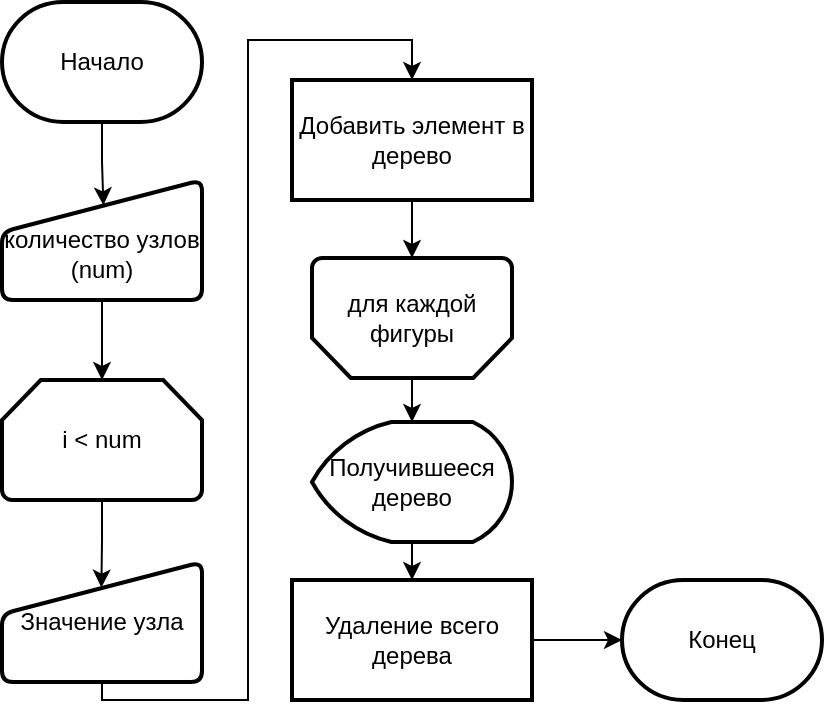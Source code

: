 <mxfile version="16.5.1" type="device"><diagram name="2_1" id="AGk9PsbKG4yfcmLNKomX"><mxGraphModel dx="981" dy="597" grid="1" gridSize="10" guides="1" tooltips="1" connect="1" arrows="1" fold="1" page="1" pageScale="1" pageWidth="827" pageHeight="583" math="0" shadow="0"><root><mxCell id="_mP06q21zTchJCsDbkNZ-0"/><mxCell id="_mP06q21zTchJCsDbkNZ-1" parent="_mP06q21zTchJCsDbkNZ-0"/><mxCell id="_mP06q21zTchJCsDbkNZ-3" value="Начало" style="strokeWidth=2;html=1;shape=mxgraph.flowchart.terminator;whiteSpace=wrap;" parent="_mP06q21zTchJCsDbkNZ-1" vertex="1"><mxGeometry x="90" y="11" width="100" height="60" as="geometry"/></mxCell><mxCell id="kWQ6_zqu6AqxRDms9JBk-34" style="edgeStyle=orthogonalEdgeStyle;rounded=0;orthogonalLoop=1;jettySize=auto;html=1;strokeWidth=1;exitX=0.5;exitY=1;exitDx=0;exitDy=0;exitPerimeter=0;entryX=0.507;entryY=0.211;entryDx=0;entryDy=0;entryPerimeter=0;" parent="_mP06q21zTchJCsDbkNZ-1" source="_mP06q21zTchJCsDbkNZ-3" edge="1" target="x7VUAeS50ySYtkC6R8WO-0"><mxGeometry relative="1" as="geometry"><mxPoint x="140" y="149.0" as="sourcePoint"/><mxPoint x="139" y="182" as="targetPoint"/></mxGeometry></mxCell><mxCell id="kWQ6_zqu6AqxRDms9JBk-35" style="edgeStyle=orthogonalEdgeStyle;rounded=0;orthogonalLoop=1;jettySize=auto;html=1;entryX=0.5;entryY=0;entryDx=0;entryDy=0;entryPerimeter=0;strokeWidth=1;" parent="_mP06q21zTchJCsDbkNZ-1" source="x7VUAeS50ySYtkC6R8WO-0" target="kWQ6_zqu6AqxRDms9JBk-0" edge="1"><mxGeometry relative="1" as="geometry"/></mxCell><mxCell id="x7VUAeS50ySYtkC6R8WO-0" value="&lt;br&gt;количество узлов (num)" style="html=1;strokeWidth=2;shape=manualInput;whiteSpace=wrap;rounded=1;size=26;arcSize=11;" parent="_mP06q21zTchJCsDbkNZ-1" vertex="1"><mxGeometry x="90" y="100" width="100" height="60" as="geometry"/></mxCell><mxCell id="q8JCa7H5dC9sdMST4Gd3-3" style="edgeStyle=orthogonalEdgeStyle;rounded=0;orthogonalLoop=1;jettySize=auto;html=1;entryX=0.497;entryY=0.213;entryDx=0;entryDy=0;entryPerimeter=0;" edge="1" parent="_mP06q21zTchJCsDbkNZ-1" source="kWQ6_zqu6AqxRDms9JBk-0" target="kWQ6_zqu6AqxRDms9JBk-1"><mxGeometry relative="1" as="geometry"/></mxCell><mxCell id="kWQ6_zqu6AqxRDms9JBk-0" value="i &amp;lt; num" style="strokeWidth=2;html=1;shape=mxgraph.flowchart.loop_limit;whiteSpace=wrap;" parent="_mP06q21zTchJCsDbkNZ-1" vertex="1"><mxGeometry x="90" y="200" width="100" height="60" as="geometry"/></mxCell><mxCell id="q8JCa7H5dC9sdMST4Gd3-4" style="edgeStyle=orthogonalEdgeStyle;rounded=0;orthogonalLoop=1;jettySize=auto;html=1;entryX=0.5;entryY=0;entryDx=0;entryDy=0;" edge="1" parent="_mP06q21zTchJCsDbkNZ-1" source="kWQ6_zqu6AqxRDms9JBk-1" target="q8JCa7H5dC9sdMST4Gd3-1"><mxGeometry relative="1" as="geometry"><Array as="points"><mxPoint x="140" y="360"/><mxPoint x="213" y="360"/><mxPoint x="213" y="30"/><mxPoint x="295" y="30"/></Array></mxGeometry></mxCell><mxCell id="kWQ6_zqu6AqxRDms9JBk-1" value="Значение узла" style="html=1;strokeWidth=2;shape=manualInput;whiteSpace=wrap;rounded=1;size=26;arcSize=11;" parent="_mP06q21zTchJCsDbkNZ-1" vertex="1"><mxGeometry x="90" y="291" width="100" height="60" as="geometry"/></mxCell><mxCell id="q8JCa7H5dC9sdMST4Gd3-6" style="edgeStyle=orthogonalEdgeStyle;rounded=0;orthogonalLoop=1;jettySize=auto;html=1;" edge="1" parent="_mP06q21zTchJCsDbkNZ-1" source="m7eqk_oekFuUnLVWJfVQ-0" target="q8JCa7H5dC9sdMST4Gd3-5"><mxGeometry relative="1" as="geometry"/></mxCell><mxCell id="m7eqk_oekFuUnLVWJfVQ-0" value="для каждой фигуры" style="strokeWidth=2;html=1;shape=mxgraph.flowchart.loop_limit;whiteSpace=wrap;direction=west;" parent="_mP06q21zTchJCsDbkNZ-1" vertex="1"><mxGeometry x="245" y="139" width="100" height="60" as="geometry"/></mxCell><mxCell id="m7eqk_oekFuUnLVWJfVQ-12" style="edgeStyle=orthogonalEdgeStyle;rounded=0;orthogonalLoop=1;jettySize=auto;html=1;entryX=0.5;entryY=1;entryDx=0;entryDy=0;entryPerimeter=0;" parent="_mP06q21zTchJCsDbkNZ-1" source="q8JCa7H5dC9sdMST4Gd3-1" target="m7eqk_oekFuUnLVWJfVQ-0" edge="1"><mxGeometry relative="1" as="geometry"><mxPoint x="295" y="199" as="sourcePoint"/></mxGeometry></mxCell><mxCell id="iL8_0BQP-dy-cd7QoR6_-12" value="Конец" style="strokeWidth=2;html=1;shape=mxgraph.flowchart.terminator;whiteSpace=wrap;" parent="_mP06q21zTchJCsDbkNZ-1" vertex="1"><mxGeometry x="400" y="300" width="100" height="60" as="geometry"/></mxCell><mxCell id="q8JCa7H5dC9sdMST4Gd3-8" style="edgeStyle=orthogonalEdgeStyle;rounded=0;orthogonalLoop=1;jettySize=auto;html=1;entryX=0;entryY=0.5;entryDx=0;entryDy=0;entryPerimeter=0;" edge="1" parent="_mP06q21zTchJCsDbkNZ-1" source="q8JCa7H5dC9sdMST4Gd3-0" target="iL8_0BQP-dy-cd7QoR6_-12"><mxGeometry relative="1" as="geometry"/></mxCell><mxCell id="q8JCa7H5dC9sdMST4Gd3-0" value="Удаление всего дерева" style="rounded=0;whiteSpace=wrap;html=1;strokeWidth=2;" vertex="1" parent="_mP06q21zTchJCsDbkNZ-1"><mxGeometry x="235" y="300" width="120" height="60" as="geometry"/></mxCell><mxCell id="q8JCa7H5dC9sdMST4Gd3-1" value="Добавить элемент в дерево" style="rounded=0;whiteSpace=wrap;html=1;strokeWidth=2;" vertex="1" parent="_mP06q21zTchJCsDbkNZ-1"><mxGeometry x="235" y="50" width="120" height="60" as="geometry"/></mxCell><mxCell id="q8JCa7H5dC9sdMST4Gd3-7" style="edgeStyle=orthogonalEdgeStyle;rounded=0;orthogonalLoop=1;jettySize=auto;html=1;" edge="1" parent="_mP06q21zTchJCsDbkNZ-1" source="q8JCa7H5dC9sdMST4Gd3-5" target="q8JCa7H5dC9sdMST4Gd3-0"><mxGeometry relative="1" as="geometry"/></mxCell><mxCell id="q8JCa7H5dC9sdMST4Gd3-5" value="Получившееся дерево" style="strokeWidth=2;html=1;shape=mxgraph.flowchart.display;whiteSpace=wrap;" vertex="1" parent="_mP06q21zTchJCsDbkNZ-1"><mxGeometry x="245" y="221" width="100" height="60" as="geometry"/></mxCell></root></mxGraphModel></diagram></mxfile>
